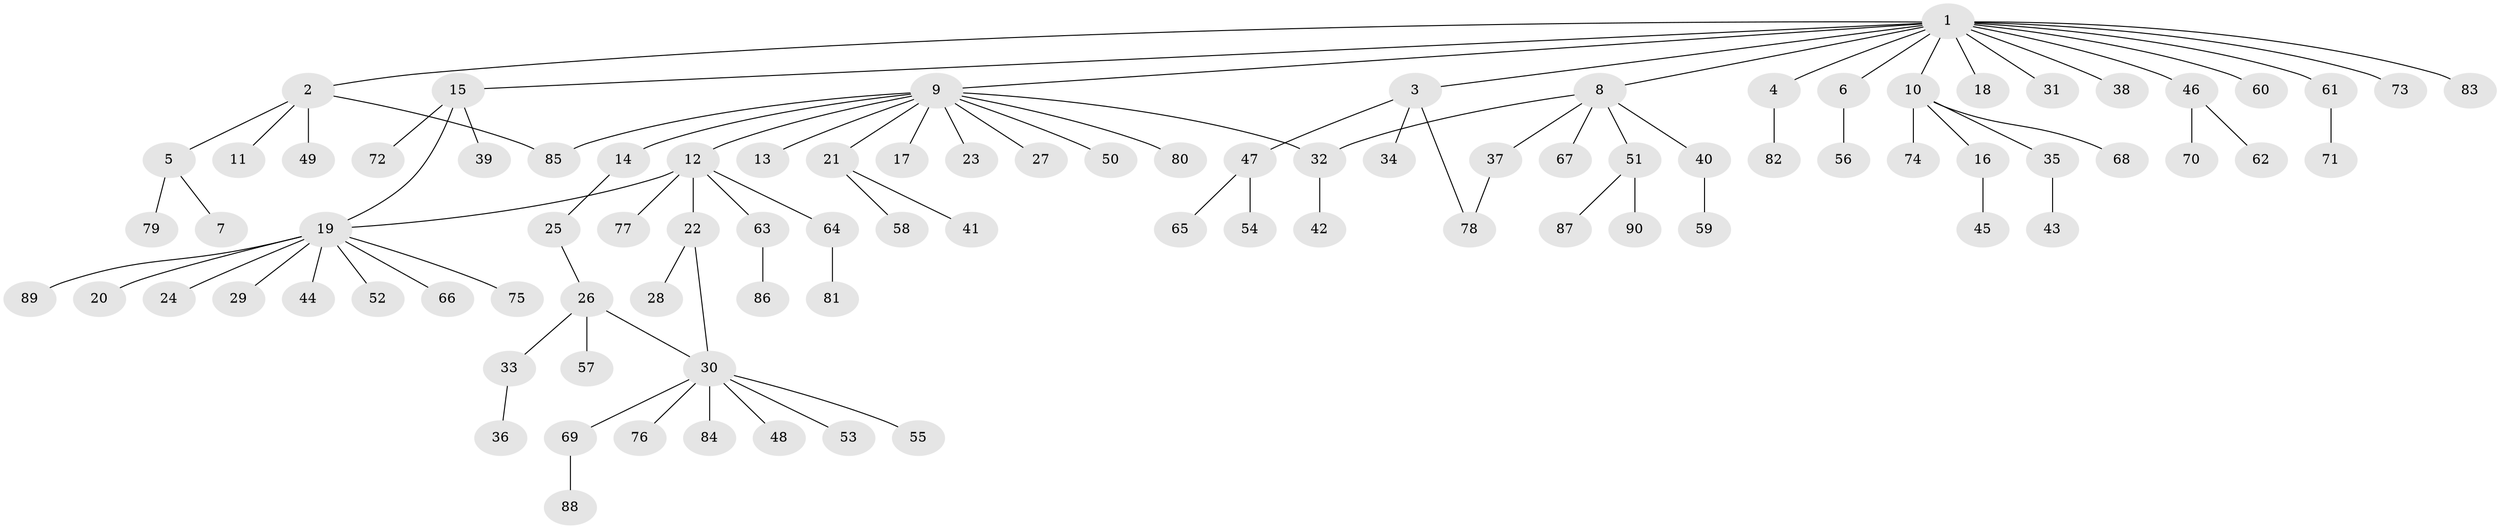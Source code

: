 // coarse degree distribution, {11: 0.027777777777777776, 3: 0.1388888888888889, 1: 0.5, 2: 0.2222222222222222, 5: 0.05555555555555555, 6: 0.027777777777777776, 4: 0.027777777777777776}
// Generated by graph-tools (version 1.1) at 2025/50/03/04/25 22:50:21]
// undirected, 90 vertices, 94 edges
graph export_dot {
  node [color=gray90,style=filled];
  1;
  2;
  3;
  4;
  5;
  6;
  7;
  8;
  9;
  10;
  11;
  12;
  13;
  14;
  15;
  16;
  17;
  18;
  19;
  20;
  21;
  22;
  23;
  24;
  25;
  26;
  27;
  28;
  29;
  30;
  31;
  32;
  33;
  34;
  35;
  36;
  37;
  38;
  39;
  40;
  41;
  42;
  43;
  44;
  45;
  46;
  47;
  48;
  49;
  50;
  51;
  52;
  53;
  54;
  55;
  56;
  57;
  58;
  59;
  60;
  61;
  62;
  63;
  64;
  65;
  66;
  67;
  68;
  69;
  70;
  71;
  72;
  73;
  74;
  75;
  76;
  77;
  78;
  79;
  80;
  81;
  82;
  83;
  84;
  85;
  86;
  87;
  88;
  89;
  90;
  1 -- 2;
  1 -- 3;
  1 -- 4;
  1 -- 6;
  1 -- 8;
  1 -- 9;
  1 -- 10;
  1 -- 15;
  1 -- 18;
  1 -- 31;
  1 -- 38;
  1 -- 46;
  1 -- 60;
  1 -- 61;
  1 -- 73;
  1 -- 83;
  2 -- 5;
  2 -- 11;
  2 -- 49;
  2 -- 85;
  3 -- 34;
  3 -- 47;
  3 -- 78;
  4 -- 82;
  5 -- 7;
  5 -- 79;
  6 -- 56;
  8 -- 32;
  8 -- 37;
  8 -- 40;
  8 -- 51;
  8 -- 67;
  9 -- 12;
  9 -- 13;
  9 -- 14;
  9 -- 17;
  9 -- 21;
  9 -- 23;
  9 -- 27;
  9 -- 32;
  9 -- 50;
  9 -- 80;
  9 -- 85;
  10 -- 16;
  10 -- 35;
  10 -- 68;
  10 -- 74;
  12 -- 19;
  12 -- 22;
  12 -- 63;
  12 -- 64;
  12 -- 77;
  14 -- 25;
  15 -- 19;
  15 -- 39;
  15 -- 72;
  16 -- 45;
  19 -- 20;
  19 -- 24;
  19 -- 29;
  19 -- 44;
  19 -- 52;
  19 -- 66;
  19 -- 75;
  19 -- 89;
  21 -- 41;
  21 -- 58;
  22 -- 28;
  22 -- 30;
  25 -- 26;
  26 -- 30;
  26 -- 33;
  26 -- 57;
  30 -- 48;
  30 -- 53;
  30 -- 55;
  30 -- 69;
  30 -- 76;
  30 -- 84;
  32 -- 42;
  33 -- 36;
  35 -- 43;
  37 -- 78;
  40 -- 59;
  46 -- 62;
  46 -- 70;
  47 -- 54;
  47 -- 65;
  51 -- 87;
  51 -- 90;
  61 -- 71;
  63 -- 86;
  64 -- 81;
  69 -- 88;
}
